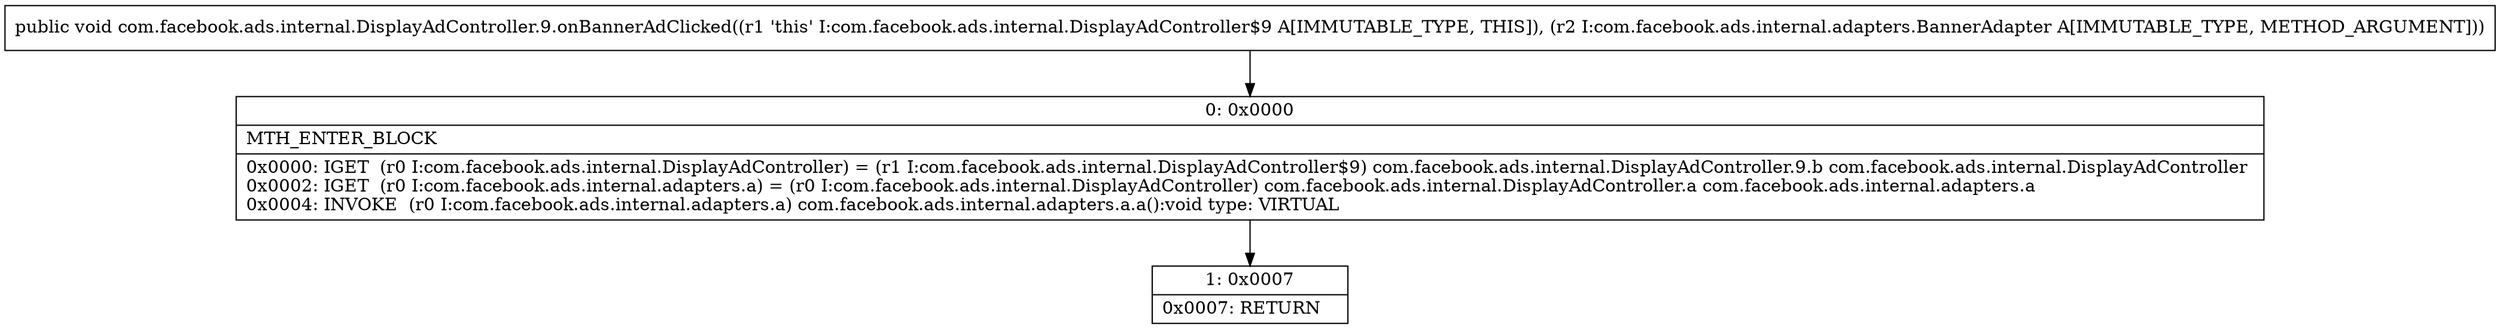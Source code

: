 digraph "CFG forcom.facebook.ads.internal.DisplayAdController.9.onBannerAdClicked(Lcom\/facebook\/ads\/internal\/adapters\/BannerAdapter;)V" {
Node_0 [shape=record,label="{0\:\ 0x0000|MTH_ENTER_BLOCK\l|0x0000: IGET  (r0 I:com.facebook.ads.internal.DisplayAdController) = (r1 I:com.facebook.ads.internal.DisplayAdController$9) com.facebook.ads.internal.DisplayAdController.9.b com.facebook.ads.internal.DisplayAdController \l0x0002: IGET  (r0 I:com.facebook.ads.internal.adapters.a) = (r0 I:com.facebook.ads.internal.DisplayAdController) com.facebook.ads.internal.DisplayAdController.a com.facebook.ads.internal.adapters.a \l0x0004: INVOKE  (r0 I:com.facebook.ads.internal.adapters.a) com.facebook.ads.internal.adapters.a.a():void type: VIRTUAL \l}"];
Node_1 [shape=record,label="{1\:\ 0x0007|0x0007: RETURN   \l}"];
MethodNode[shape=record,label="{public void com.facebook.ads.internal.DisplayAdController.9.onBannerAdClicked((r1 'this' I:com.facebook.ads.internal.DisplayAdController$9 A[IMMUTABLE_TYPE, THIS]), (r2 I:com.facebook.ads.internal.adapters.BannerAdapter A[IMMUTABLE_TYPE, METHOD_ARGUMENT])) }"];
MethodNode -> Node_0;
Node_0 -> Node_1;
}


